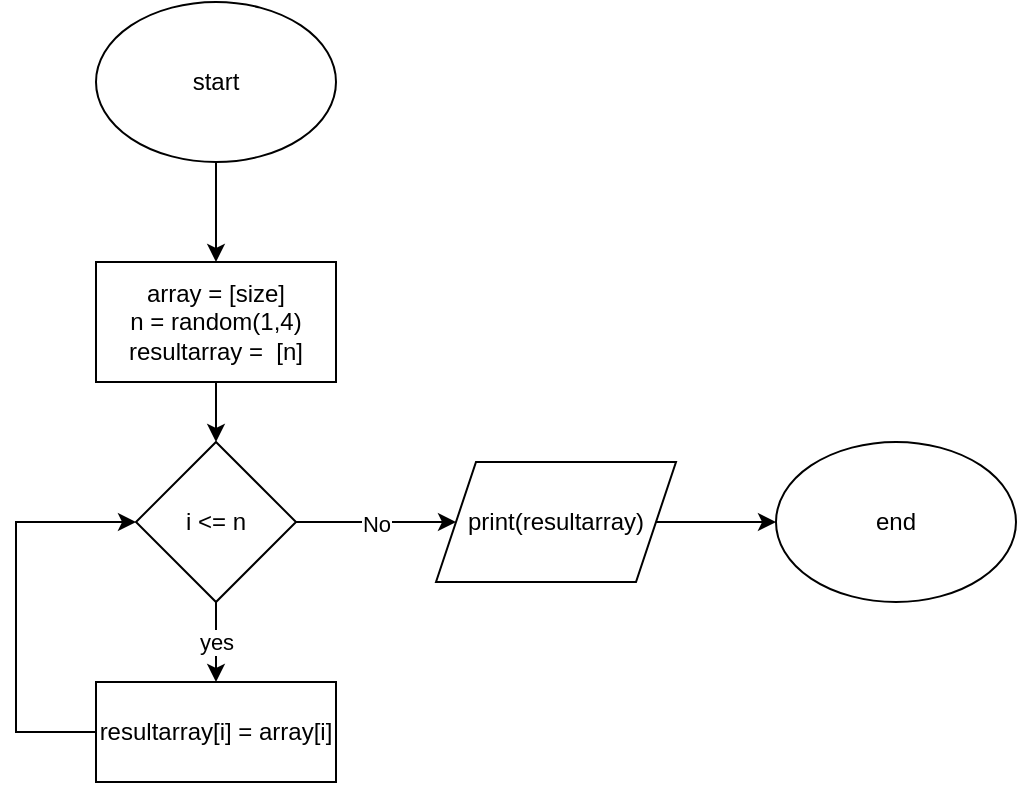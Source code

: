 <mxfile version="20.3.0" type="device"><diagram id="C5RBs43oDa-KdzZeNtuy" name="Page-1"><mxGraphModel dx="1102" dy="553" grid="1" gridSize="10" guides="1" tooltips="1" connect="1" arrows="1" fold="1" page="1" pageScale="1" pageWidth="827" pageHeight="1169" math="0" shadow="0"><root><mxCell id="WIyWlLk6GJQsqaUBKTNV-0"/><mxCell id="WIyWlLk6GJQsqaUBKTNV-1" parent="WIyWlLk6GJQsqaUBKTNV-0"/><mxCell id="rfLhZ7TaU_e1N5yeFEDz-1" style="edgeStyle=orthogonalEdgeStyle;rounded=0;orthogonalLoop=1;jettySize=auto;html=1;" edge="1" parent="WIyWlLk6GJQsqaUBKTNV-1" source="rfLhZ7TaU_e1N5yeFEDz-0" target="rfLhZ7TaU_e1N5yeFEDz-2"><mxGeometry relative="1" as="geometry"><mxPoint x="250" y="200" as="targetPoint"/></mxGeometry></mxCell><mxCell id="rfLhZ7TaU_e1N5yeFEDz-0" value="start&lt;br&gt;" style="ellipse;whiteSpace=wrap;html=1;" vertex="1" parent="WIyWlLk6GJQsqaUBKTNV-1"><mxGeometry x="190" y="90" width="120" height="80" as="geometry"/></mxCell><mxCell id="rfLhZ7TaU_e1N5yeFEDz-6" style="edgeStyle=orthogonalEdgeStyle;rounded=0;orthogonalLoop=1;jettySize=auto;html=1;" edge="1" parent="WIyWlLk6GJQsqaUBKTNV-1" source="rfLhZ7TaU_e1N5yeFEDz-2"><mxGeometry relative="1" as="geometry"><mxPoint x="250" y="310" as="targetPoint"/></mxGeometry></mxCell><mxCell id="rfLhZ7TaU_e1N5yeFEDz-2" value="array = [size]&lt;br&gt;n = random(1,4)&lt;br&gt;resultarray =&amp;nbsp; [n]" style="rounded=0;whiteSpace=wrap;html=1;" vertex="1" parent="WIyWlLk6GJQsqaUBKTNV-1"><mxGeometry x="190" y="220" width="120" height="60" as="geometry"/></mxCell><mxCell id="rfLhZ7TaU_e1N5yeFEDz-8" value="yes" style="edgeStyle=orthogonalEdgeStyle;rounded=0;orthogonalLoop=1;jettySize=auto;html=1;" edge="1" parent="WIyWlLk6GJQsqaUBKTNV-1" source="rfLhZ7TaU_e1N5yeFEDz-7" target="rfLhZ7TaU_e1N5yeFEDz-9"><mxGeometry relative="1" as="geometry"><mxPoint x="250" y="420" as="targetPoint"/></mxGeometry></mxCell><mxCell id="rfLhZ7TaU_e1N5yeFEDz-15" value="No" style="edgeStyle=orthogonalEdgeStyle;rounded=0;orthogonalLoop=1;jettySize=auto;html=1;exitX=1;exitY=0.5;exitDx=0;exitDy=0;" edge="1" parent="WIyWlLk6GJQsqaUBKTNV-1" source="rfLhZ7TaU_e1N5yeFEDz-7"><mxGeometry relative="1" as="geometry"><mxPoint x="370" y="350" as="targetPoint"/></mxGeometry></mxCell><mxCell id="rfLhZ7TaU_e1N5yeFEDz-7" value="i &amp;lt;= n" style="rhombus;whiteSpace=wrap;html=1;" vertex="1" parent="WIyWlLk6GJQsqaUBKTNV-1"><mxGeometry x="210" y="310" width="80" height="80" as="geometry"/></mxCell><mxCell id="rfLhZ7TaU_e1N5yeFEDz-9" value="resultarray[i] = array[i]" style="rounded=0;whiteSpace=wrap;html=1;" vertex="1" parent="WIyWlLk6GJQsqaUBKTNV-1"><mxGeometry x="190" y="430" width="120" height="50" as="geometry"/></mxCell><mxCell id="rfLhZ7TaU_e1N5yeFEDz-16" style="edgeStyle=orthogonalEdgeStyle;rounded=0;orthogonalLoop=1;jettySize=auto;html=1;" edge="1" parent="WIyWlLk6GJQsqaUBKTNV-1" source="rfLhZ7TaU_e1N5yeFEDz-11" target="rfLhZ7TaU_e1N5yeFEDz-17"><mxGeometry relative="1" as="geometry"><mxPoint x="520" y="350" as="targetPoint"/></mxGeometry></mxCell><mxCell id="rfLhZ7TaU_e1N5yeFEDz-11" value="print(resultarray)" style="shape=parallelogram;perimeter=parallelogramPerimeter;whiteSpace=wrap;html=1;fixedSize=1;" vertex="1" parent="WIyWlLk6GJQsqaUBKTNV-1"><mxGeometry x="360" y="320" width="120" height="60" as="geometry"/></mxCell><mxCell id="rfLhZ7TaU_e1N5yeFEDz-14" style="edgeStyle=orthogonalEdgeStyle;rounded=0;orthogonalLoop=1;jettySize=auto;html=1;entryX=0;entryY=0.5;entryDx=0;entryDy=0;" edge="1" parent="WIyWlLk6GJQsqaUBKTNV-1" source="rfLhZ7TaU_e1N5yeFEDz-9" target="rfLhZ7TaU_e1N5yeFEDz-7"><mxGeometry relative="1" as="geometry"><mxPoint x="160" y="350" as="targetPoint"/><mxPoint x="190" y="455" as="sourcePoint"/><Array as="points"><mxPoint x="150" y="455"/><mxPoint x="150" y="350"/></Array></mxGeometry></mxCell><mxCell id="rfLhZ7TaU_e1N5yeFEDz-17" value="end" style="ellipse;whiteSpace=wrap;html=1;" vertex="1" parent="WIyWlLk6GJQsqaUBKTNV-1"><mxGeometry x="530" y="310" width="120" height="80" as="geometry"/></mxCell></root></mxGraphModel></diagram></mxfile>